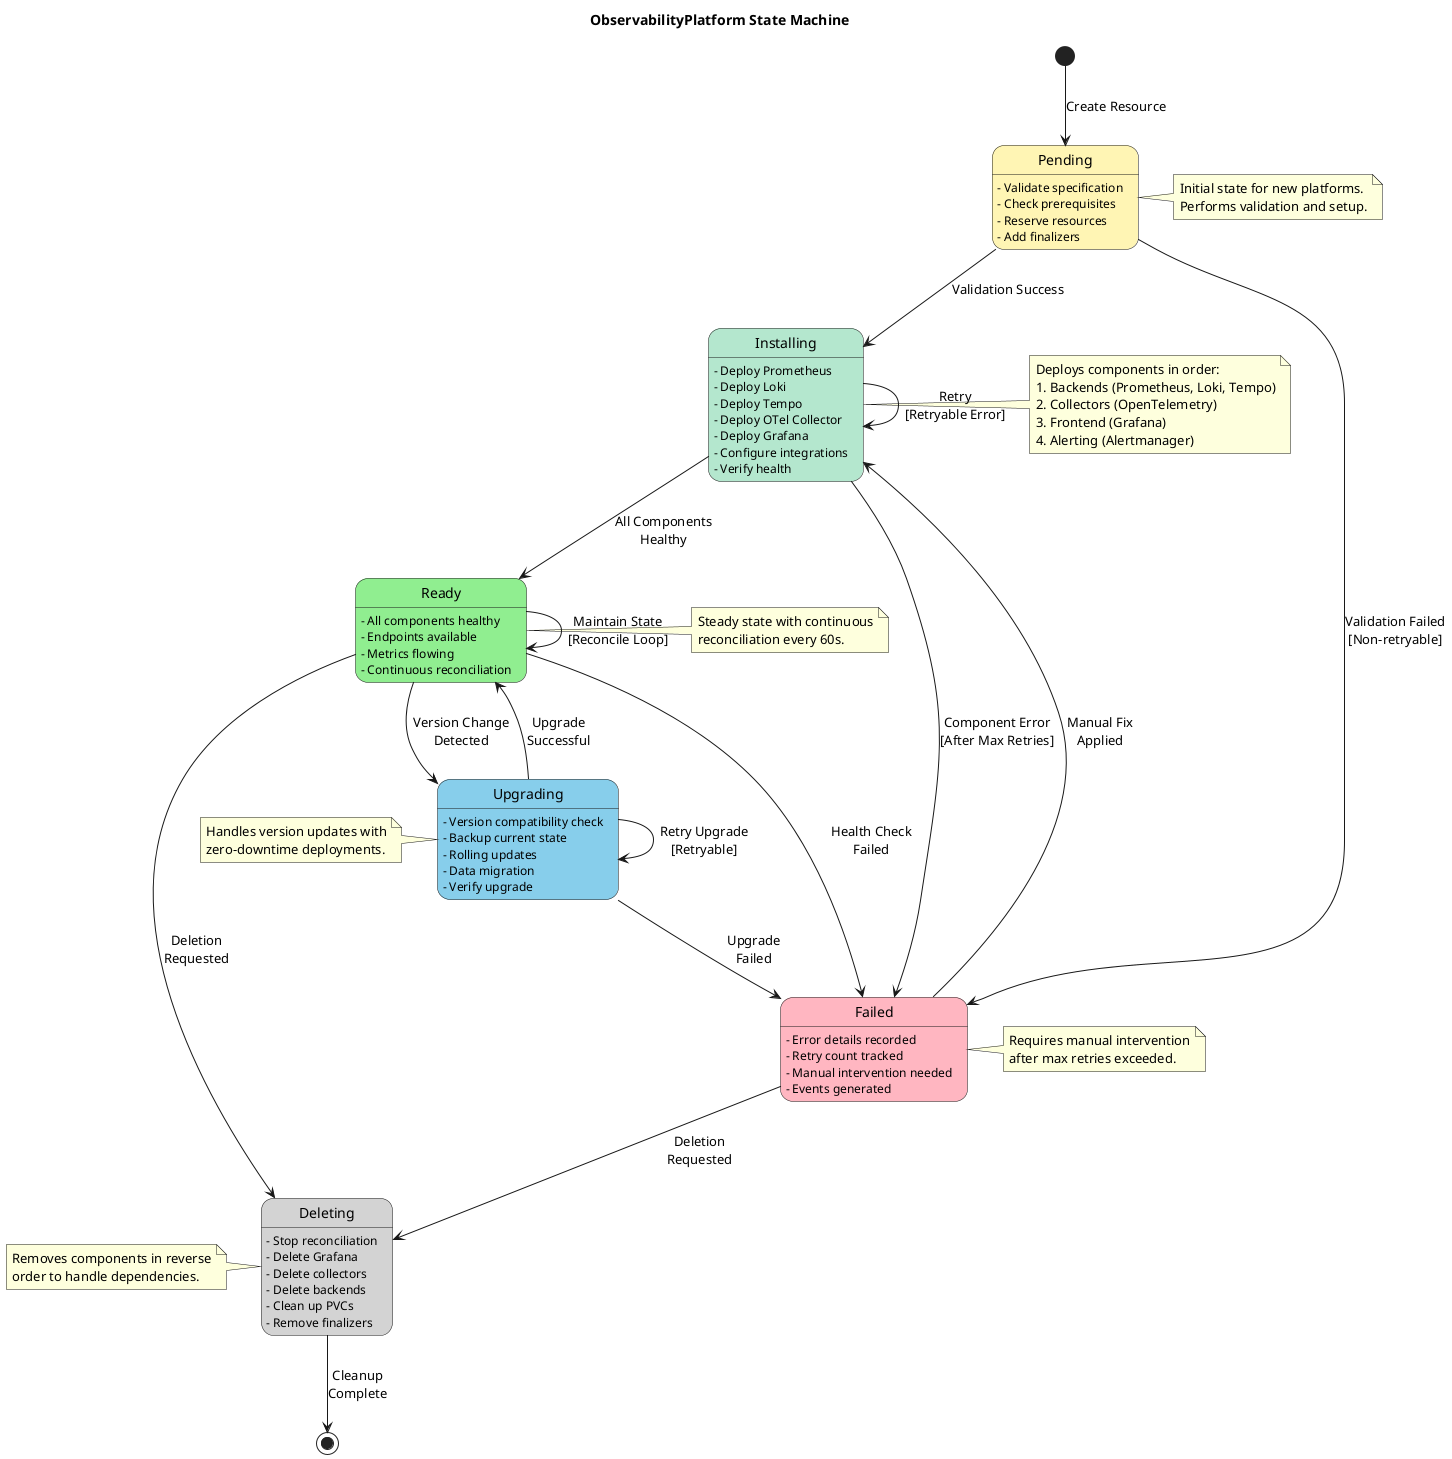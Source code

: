 @startuml ObservabilityPlatform State Machine

!define PENDING #FFF5B4
!define INSTALLING #B4E7CE
!define READY #90EE90
!define FAILED #FFB6C1
!define UPGRADING #87CEEB
!define DELETING #D3D3D3

title ObservabilityPlatform State Machine

[*] --> Pending : Create Resource

state Pending PENDING {
  Pending : - Validate specification
  Pending : - Check prerequisites
  Pending : - Reserve resources
  Pending : - Add finalizers
}

state Installing INSTALLING {
  Installing : - Deploy Prometheus
  Installing : - Deploy Loki
  Installing : - Deploy Tempo
  Installing : - Deploy OTel Collector
  Installing : - Deploy Grafana
  Installing : - Configure integrations
  Installing : - Verify health
}

state Ready READY {
  Ready : - All components healthy
  Ready : - Endpoints available
  Ready : - Metrics flowing
  Ready : - Continuous reconciliation
}

state Failed FAILED {
  Failed : - Error details recorded
  Failed : - Retry count tracked
  Failed : - Manual intervention needed
  Failed : - Events generated
}

state Upgrading UPGRADING {
  Upgrading : - Version compatibility check
  Upgrading : - Backup current state
  Upgrading : - Rolling updates
  Upgrading : - Data migration
  Upgrading : - Verify upgrade
}

state Deleting DELETING {
  Deleting : - Stop reconciliation
  Deleting : - Delete Grafana
  Deleting : - Delete collectors
  Deleting : - Delete backends
  Deleting : - Clean up PVCs
  Deleting : - Remove finalizers
}

Pending --> Installing : Validation Success
Pending --> Failed : Validation Failed\n[Non-retryable]

Installing --> Ready : All Components\nHealthy
Installing --> Failed : Component Error\n[After Max Retries]
Installing --> Installing : Retry\n[Retryable Error]

Ready --> Upgrading : Version Change\nDetected
Ready --> Failed : Health Check\nFailed
Ready --> Deleting : Deletion\nRequested
Ready --> Ready : Maintain State\n[Reconcile Loop]

Failed --> Installing : Manual Fix\nApplied
Failed --> Deleting : Deletion\nRequested

Upgrading --> Ready : Upgrade\nSuccessful
Upgrading --> Failed : Upgrade\nFailed
Upgrading --> Upgrading : Retry Upgrade\n[Retryable]

Deleting --> [*] : Cleanup\nComplete

note right of Pending
  Initial state for new platforms.
  Performs validation and setup.
end note

note right of Installing
  Deploys components in order:
  1. Backends (Prometheus, Loki, Tempo)
  2. Collectors (OpenTelemetry)
  3. Frontend (Grafana)
  4. Alerting (Alertmanager)
end note

note right of Ready
  Steady state with continuous
  reconciliation every 60s.
end note

note right of Failed
  Requires manual intervention
  after max retries exceeded.
end note

note left of Upgrading
  Handles version updates with
  zero-downtime deployments.
end note

note left of Deleting
  Removes components in reverse
  order to handle dependencies.
end note

@enduml
